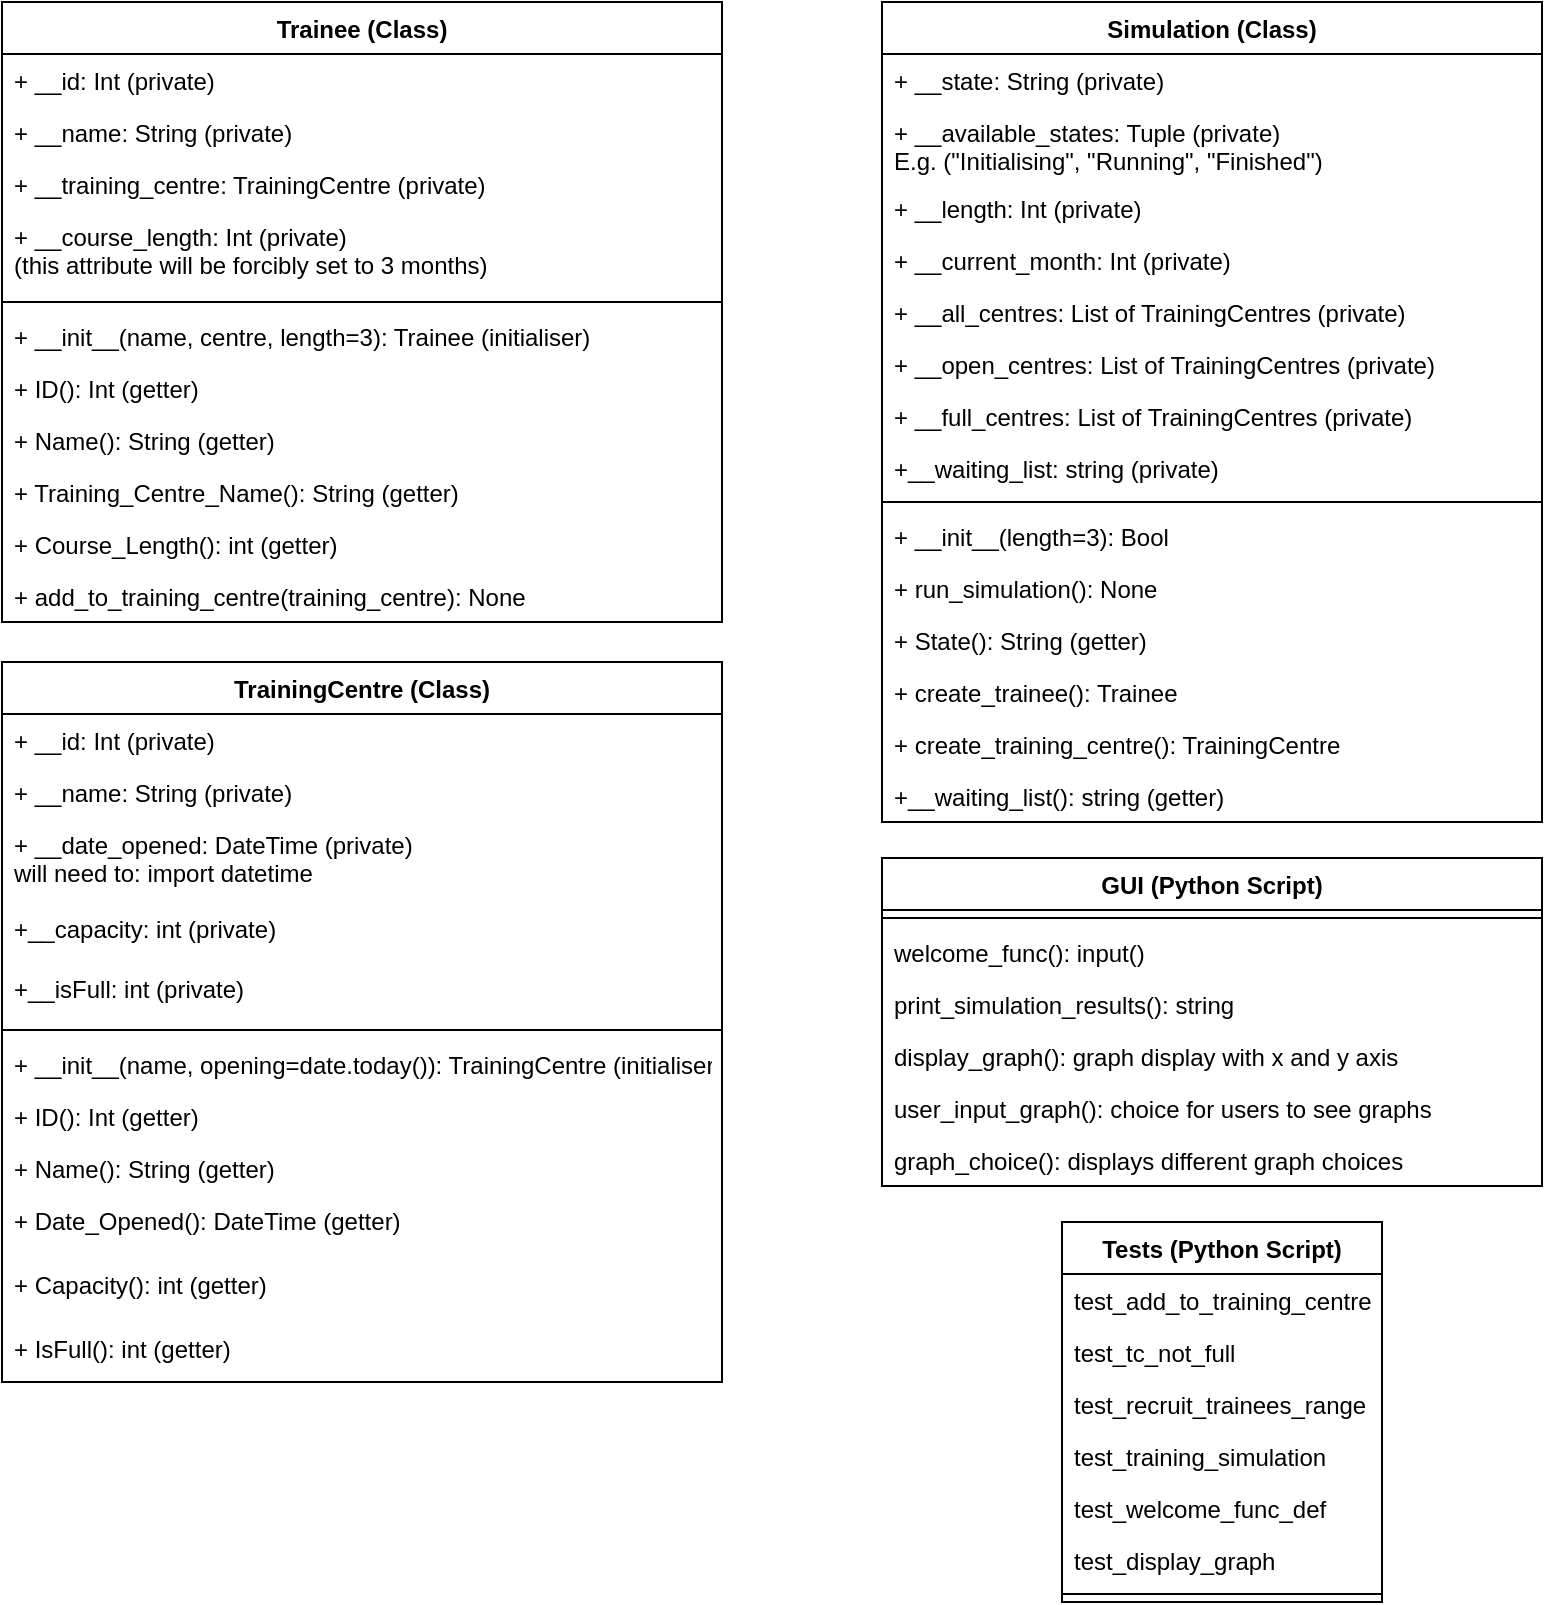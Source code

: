 <mxfile version="15.3.8" type="device"><diagram id="C5RBs43oDa-KdzZeNtuy" name="Page-1"><mxGraphModel dx="1996" dy="908" grid="1" gridSize="10" guides="1" tooltips="1" connect="1" arrows="1" fold="1" page="1" pageScale="1" pageWidth="827" pageHeight="1169" math="0" shadow="0"><root><mxCell id="WIyWlLk6GJQsqaUBKTNV-0"/><mxCell id="WIyWlLk6GJQsqaUBKTNV-1" parent="WIyWlLk6GJQsqaUBKTNV-0"/><mxCell id="zkfFHV4jXpPFQw0GAbJ--0" value="Tests (Python Script)" style="swimlane;fontStyle=1;align=center;verticalAlign=top;childLayout=stackLayout;horizontal=1;startSize=26;horizontalStack=0;resizeParent=1;resizeLast=0;collapsible=1;marginBottom=0;rounded=0;shadow=0;strokeWidth=1;" parent="WIyWlLk6GJQsqaUBKTNV-1" vertex="1"><mxGeometry x="560" y="670" width="160" height="190" as="geometry"><mxRectangle x="230" y="140" width="160" height="26" as="alternateBounds"/></mxGeometry></mxCell><mxCell id="zkfFHV4jXpPFQw0GAbJ--1" value="test_add_to_training_centre" style="text;align=left;verticalAlign=top;spacingLeft=4;spacingRight=4;overflow=hidden;rotatable=0;points=[[0,0.5],[1,0.5]];portConstraint=eastwest;" parent="zkfFHV4jXpPFQw0GAbJ--0" vertex="1"><mxGeometry y="26" width="160" height="26" as="geometry"/></mxCell><mxCell id="zkfFHV4jXpPFQw0GAbJ--2" value="test_tc_not_full" style="text;align=left;verticalAlign=top;spacingLeft=4;spacingRight=4;overflow=hidden;rotatable=0;points=[[0,0.5],[1,0.5]];portConstraint=eastwest;rounded=0;shadow=0;html=0;" parent="zkfFHV4jXpPFQw0GAbJ--0" vertex="1"><mxGeometry y="52" width="160" height="26" as="geometry"/></mxCell><mxCell id="zkfFHV4jXpPFQw0GAbJ--3" value="test_recruit_trainees_range" style="text;align=left;verticalAlign=top;spacingLeft=4;spacingRight=4;overflow=hidden;rotatable=0;points=[[0,0.5],[1,0.5]];portConstraint=eastwest;rounded=0;shadow=0;html=0;" parent="zkfFHV4jXpPFQw0GAbJ--0" vertex="1"><mxGeometry y="78" width="160" height="26" as="geometry"/></mxCell><mxCell id="zkfFHV4jXpPFQw0GAbJ--5" value="test_training_simulation" style="text;align=left;verticalAlign=top;spacingLeft=4;spacingRight=4;overflow=hidden;rotatable=0;points=[[0,0.5],[1,0.5]];portConstraint=eastwest;" parent="zkfFHV4jXpPFQw0GAbJ--0" vertex="1"><mxGeometry y="104" width="160" height="26" as="geometry"/></mxCell><mxCell id="x_kIzqSUPbi4SeoPMmPb-11" value="test_welcome_func_def" style="text;align=left;verticalAlign=top;spacingLeft=4;spacingRight=4;overflow=hidden;rotatable=0;points=[[0,0.5],[1,0.5]];portConstraint=eastwest;" vertex="1" parent="zkfFHV4jXpPFQw0GAbJ--0"><mxGeometry y="130" width="160" height="26" as="geometry"/></mxCell><mxCell id="x_kIzqSUPbi4SeoPMmPb-12" value="test_display_graph" style="text;align=left;verticalAlign=top;spacingLeft=4;spacingRight=4;overflow=hidden;rotatable=0;points=[[0,0.5],[1,0.5]];portConstraint=eastwest;" vertex="1" parent="zkfFHV4jXpPFQw0GAbJ--0"><mxGeometry y="156" width="160" height="26" as="geometry"/></mxCell><mxCell id="zkfFHV4jXpPFQw0GAbJ--4" value="" style="line;html=1;strokeWidth=1;align=left;verticalAlign=middle;spacingTop=-1;spacingLeft=3;spacingRight=3;rotatable=0;labelPosition=right;points=[];portConstraint=eastwest;" parent="zkfFHV4jXpPFQw0GAbJ--0" vertex="1"><mxGeometry y="182" width="160" height="8" as="geometry"/></mxCell><mxCell id="hRqVdmEy-nGSuZevG_nU-3" value="Trainee (Class)" style="swimlane;fontStyle=1;align=center;verticalAlign=top;childLayout=stackLayout;horizontal=1;startSize=26;horizontalStack=0;resizeParent=1;resizeParentMax=0;resizeLast=0;collapsible=1;marginBottom=0;" parent="WIyWlLk6GJQsqaUBKTNV-1" vertex="1"><mxGeometry x="30" y="60" width="360" height="310" as="geometry"/></mxCell><mxCell id="hRqVdmEy-nGSuZevG_nU-19" value="+ __id: Int (private)" style="text;strokeColor=none;fillColor=none;align=left;verticalAlign=top;spacingLeft=4;spacingRight=4;overflow=hidden;rotatable=0;points=[[0,0.5],[1,0.5]];portConstraint=eastwest;" parent="hRqVdmEy-nGSuZevG_nU-3" vertex="1"><mxGeometry y="26" width="360" height="26" as="geometry"/></mxCell><mxCell id="hRqVdmEy-nGSuZevG_nU-4" value="+ __name: String (private)" style="text;strokeColor=none;fillColor=none;align=left;verticalAlign=top;spacingLeft=4;spacingRight=4;overflow=hidden;rotatable=0;points=[[0,0.5],[1,0.5]];portConstraint=eastwest;" parent="hRqVdmEy-nGSuZevG_nU-3" vertex="1"><mxGeometry y="52" width="360" height="26" as="geometry"/></mxCell><mxCell id="hRqVdmEy-nGSuZevG_nU-7" value="+ __training_centre: TrainingCentre (private)" style="text;strokeColor=none;fillColor=none;align=left;verticalAlign=top;spacingLeft=4;spacingRight=4;overflow=hidden;rotatable=0;points=[[0,0.5],[1,0.5]];portConstraint=eastwest;" parent="hRqVdmEy-nGSuZevG_nU-3" vertex="1"><mxGeometry y="78" width="360" height="26" as="geometry"/></mxCell><mxCell id="hRqVdmEy-nGSuZevG_nU-8" value="+ __course_length: Int (private)&#10;(this attribute will be forcibly set to 3 months)" style="text;strokeColor=none;fillColor=none;align=left;verticalAlign=top;spacingLeft=4;spacingRight=4;overflow=hidden;rotatable=0;points=[[0,0.5],[1,0.5]];portConstraint=eastwest;" parent="hRqVdmEy-nGSuZevG_nU-3" vertex="1"><mxGeometry y="104" width="360" height="42" as="geometry"/></mxCell><mxCell id="hRqVdmEy-nGSuZevG_nU-5" value="" style="line;strokeWidth=1;fillColor=none;align=left;verticalAlign=middle;spacingTop=-1;spacingLeft=3;spacingRight=3;rotatable=0;labelPosition=right;points=[];portConstraint=eastwest;" parent="hRqVdmEy-nGSuZevG_nU-3" vertex="1"><mxGeometry y="146" width="360" height="8" as="geometry"/></mxCell><mxCell id="hRqVdmEy-nGSuZevG_nU-18" value="+ __init__(name, centre, length=3): Trainee (initialiser)" style="text;strokeColor=none;fillColor=none;align=left;verticalAlign=top;spacingLeft=4;spacingRight=4;overflow=hidden;rotatable=0;points=[[0,0.5],[1,0.5]];portConstraint=eastwest;" parent="hRqVdmEy-nGSuZevG_nU-3" vertex="1"><mxGeometry y="154" width="360" height="26" as="geometry"/></mxCell><mxCell id="hRqVdmEy-nGSuZevG_nU-20" value="+ ID(): Int (getter)" style="text;strokeColor=none;fillColor=none;align=left;verticalAlign=top;spacingLeft=4;spacingRight=4;overflow=hidden;rotatable=0;points=[[0,0.5],[1,0.5]];portConstraint=eastwest;" parent="hRqVdmEy-nGSuZevG_nU-3" vertex="1"><mxGeometry y="180" width="360" height="26" as="geometry"/></mxCell><mxCell id="hRqVdmEy-nGSuZevG_nU-6" value="+ Name(): String (getter)" style="text;strokeColor=none;fillColor=none;align=left;verticalAlign=top;spacingLeft=4;spacingRight=4;overflow=hidden;rotatable=0;points=[[0,0.5],[1,0.5]];portConstraint=eastwest;" parent="hRqVdmEy-nGSuZevG_nU-3" vertex="1"><mxGeometry y="206" width="360" height="26" as="geometry"/></mxCell><mxCell id="hRqVdmEy-nGSuZevG_nU-9" value="+ Training_Centre_Name(): String (getter)" style="text;strokeColor=none;fillColor=none;align=left;verticalAlign=top;spacingLeft=4;spacingRight=4;overflow=hidden;rotatable=0;points=[[0,0.5],[1,0.5]];portConstraint=eastwest;" parent="hRqVdmEy-nGSuZevG_nU-3" vertex="1"><mxGeometry y="232" width="360" height="26" as="geometry"/></mxCell><mxCell id="hRqVdmEy-nGSuZevG_nU-10" value="+ Course_Length(): int (getter)" style="text;strokeColor=none;fillColor=none;align=left;verticalAlign=top;spacingLeft=4;spacingRight=4;overflow=hidden;rotatable=0;points=[[0,0.5],[1,0.5]];portConstraint=eastwest;" parent="hRqVdmEy-nGSuZevG_nU-3" vertex="1"><mxGeometry y="258" width="360" height="26" as="geometry"/></mxCell><mxCell id="hRqVdmEy-nGSuZevG_nU-32" value="+ add_to_training_centre(training_centre): None" style="text;strokeColor=none;fillColor=none;align=left;verticalAlign=top;spacingLeft=4;spacingRight=4;overflow=hidden;rotatable=0;points=[[0,0.5],[1,0.5]];portConstraint=eastwest;" parent="hRqVdmEy-nGSuZevG_nU-3" vertex="1"><mxGeometry y="284" width="360" height="26" as="geometry"/></mxCell><mxCell id="hRqVdmEy-nGSuZevG_nU-11" value="Simulation (Class)" style="swimlane;fontStyle=1;align=center;verticalAlign=top;childLayout=stackLayout;horizontal=1;startSize=26;horizontalStack=0;resizeParent=1;resizeParentMax=0;resizeLast=0;collapsible=1;marginBottom=0;" parent="WIyWlLk6GJQsqaUBKTNV-1" vertex="1"><mxGeometry x="470" y="60" width="330" height="410" as="geometry"/></mxCell><mxCell id="hRqVdmEy-nGSuZevG_nU-12" value="+ __state: String (private)" style="text;strokeColor=none;fillColor=none;align=left;verticalAlign=top;spacingLeft=4;spacingRight=4;overflow=hidden;rotatable=0;points=[[0,0.5],[1,0.5]];portConstraint=eastwest;" parent="hRqVdmEy-nGSuZevG_nU-11" vertex="1"><mxGeometry y="26" width="330" height="26" as="geometry"/></mxCell><mxCell id="hRqVdmEy-nGSuZevG_nU-15" value="+ __available_states: Tuple (private)&#10;E.g. (&quot;Initialising&quot;, &quot;Running&quot;, &quot;Finished&quot;)" style="text;strokeColor=none;fillColor=none;align=left;verticalAlign=top;spacingLeft=4;spacingRight=4;overflow=hidden;rotatable=0;points=[[0,0.5],[1,0.5]];portConstraint=eastwest;" parent="hRqVdmEy-nGSuZevG_nU-11" vertex="1"><mxGeometry y="52" width="330" height="38" as="geometry"/></mxCell><mxCell id="hRqVdmEy-nGSuZevG_nU-27" value="+ __length: Int (private)" style="text;strokeColor=none;fillColor=none;align=left;verticalAlign=top;spacingLeft=4;spacingRight=4;overflow=hidden;rotatable=0;points=[[0,0.5],[1,0.5]];portConstraint=eastwest;" parent="hRqVdmEy-nGSuZevG_nU-11" vertex="1"><mxGeometry y="90" width="330" height="26" as="geometry"/></mxCell><mxCell id="hRqVdmEy-nGSuZevG_nU-35" value="+ __current_month: Int (private)" style="text;strokeColor=none;fillColor=none;align=left;verticalAlign=top;spacingLeft=4;spacingRight=4;overflow=hidden;rotatable=0;points=[[0,0.5],[1,0.5]];portConstraint=eastwest;" parent="hRqVdmEy-nGSuZevG_nU-11" vertex="1"><mxGeometry y="116" width="330" height="26" as="geometry"/></mxCell><mxCell id="hRqVdmEy-nGSuZevG_nU-36" value="+ __all_centres: List of TrainingCentres (private)" style="text;strokeColor=none;fillColor=none;align=left;verticalAlign=top;spacingLeft=4;spacingRight=4;overflow=hidden;rotatable=0;points=[[0,0.5],[1,0.5]];portConstraint=eastwest;" parent="hRqVdmEy-nGSuZevG_nU-11" vertex="1"><mxGeometry y="142" width="330" height="26" as="geometry"/></mxCell><mxCell id="hRqVdmEy-nGSuZevG_nU-37" value="+ __open_centres: List of TrainingCentres (private)" style="text;strokeColor=none;fillColor=none;align=left;verticalAlign=top;spacingLeft=4;spacingRight=4;overflow=hidden;rotatable=0;points=[[0,0.5],[1,0.5]];portConstraint=eastwest;" parent="hRqVdmEy-nGSuZevG_nU-11" vertex="1"><mxGeometry y="168" width="330" height="26" as="geometry"/></mxCell><mxCell id="x_kIzqSUPbi4SeoPMmPb-18" value="+ __full_centres: List of TrainingCentres (private)" style="text;strokeColor=none;fillColor=none;align=left;verticalAlign=top;spacingLeft=4;spacingRight=4;overflow=hidden;rotatable=0;points=[[0,0.5],[1,0.5]];portConstraint=eastwest;" vertex="1" parent="hRqVdmEy-nGSuZevG_nU-11"><mxGeometry y="194" width="330" height="26" as="geometry"/></mxCell><mxCell id="x_kIzqSUPbi4SeoPMmPb-17" value="+__waiting_list: string (private)" style="text;strokeColor=none;fillColor=none;align=left;verticalAlign=top;spacingLeft=4;spacingRight=4;overflow=hidden;rotatable=0;points=[[0,0.5],[1,0.5]];portConstraint=eastwest;" vertex="1" parent="hRqVdmEy-nGSuZevG_nU-11"><mxGeometry y="220" width="330" height="26" as="geometry"/></mxCell><mxCell id="hRqVdmEy-nGSuZevG_nU-13" value="" style="line;strokeWidth=1;fillColor=none;align=left;verticalAlign=middle;spacingTop=-1;spacingLeft=3;spacingRight=3;rotatable=0;labelPosition=right;points=[];portConstraint=eastwest;" parent="hRqVdmEy-nGSuZevG_nU-11" vertex="1"><mxGeometry y="246" width="330" height="8" as="geometry"/></mxCell><mxCell id="hRqVdmEy-nGSuZevG_nU-14" value="+ __init__(length=3): Bool" style="text;strokeColor=none;fillColor=none;align=left;verticalAlign=top;spacingLeft=4;spacingRight=4;overflow=hidden;rotatable=0;points=[[0,0.5],[1,0.5]];portConstraint=eastwest;" parent="hRqVdmEy-nGSuZevG_nU-11" vertex="1"><mxGeometry y="254" width="330" height="26" as="geometry"/></mxCell><mxCell id="hRqVdmEy-nGSuZevG_nU-28" value="+ run_simulation(): None" style="text;strokeColor=none;fillColor=none;align=left;verticalAlign=top;spacingLeft=4;spacingRight=4;overflow=hidden;rotatable=0;points=[[0,0.5],[1,0.5]];portConstraint=eastwest;" parent="hRqVdmEy-nGSuZevG_nU-11" vertex="1"><mxGeometry y="280" width="330" height="26" as="geometry"/></mxCell><mxCell id="hRqVdmEy-nGSuZevG_nU-16" value="+ State(): String (getter)" style="text;strokeColor=none;fillColor=none;align=left;verticalAlign=top;spacingLeft=4;spacingRight=4;overflow=hidden;rotatable=0;points=[[0,0.5],[1,0.5]];portConstraint=eastwest;" parent="hRqVdmEy-nGSuZevG_nU-11" vertex="1"><mxGeometry y="306" width="330" height="26" as="geometry"/></mxCell><mxCell id="hRqVdmEy-nGSuZevG_nU-33" value="+ create_trainee(): Trainee" style="text;strokeColor=none;fillColor=none;align=left;verticalAlign=top;spacingLeft=4;spacingRight=4;overflow=hidden;rotatable=0;points=[[0,0.5],[1,0.5]];portConstraint=eastwest;" parent="hRqVdmEy-nGSuZevG_nU-11" vertex="1"><mxGeometry y="332" width="330" height="26" as="geometry"/></mxCell><mxCell id="hRqVdmEy-nGSuZevG_nU-34" value="+ create_training_centre(): TrainingCentre" style="text;strokeColor=none;fillColor=none;align=left;verticalAlign=top;spacingLeft=4;spacingRight=4;overflow=hidden;rotatable=0;points=[[0,0.5],[1,0.5]];portConstraint=eastwest;" parent="hRqVdmEy-nGSuZevG_nU-11" vertex="1"><mxGeometry y="358" width="330" height="26" as="geometry"/></mxCell><mxCell id="x_kIzqSUPbi4SeoPMmPb-19" value="+__waiting_list(): string (getter)" style="text;strokeColor=none;fillColor=none;align=left;verticalAlign=top;spacingLeft=4;spacingRight=4;overflow=hidden;rotatable=0;points=[[0,0.5],[1,0.5]];portConstraint=eastwest;" vertex="1" parent="hRqVdmEy-nGSuZevG_nU-11"><mxGeometry y="384" width="330" height="26" as="geometry"/></mxCell><mxCell id="hRqVdmEy-nGSuZevG_nU-21" value="TrainingCentre (Class)" style="swimlane;fontStyle=1;align=center;verticalAlign=top;childLayout=stackLayout;horizontal=1;startSize=26;horizontalStack=0;resizeParent=1;resizeParentMax=0;resizeLast=0;collapsible=1;marginBottom=0;" parent="WIyWlLk6GJQsqaUBKTNV-1" vertex="1"><mxGeometry x="30" y="390" width="360" height="360" as="geometry"/></mxCell><mxCell id="hRqVdmEy-nGSuZevG_nU-22" value="+ __id: Int (private)" style="text;strokeColor=none;fillColor=none;align=left;verticalAlign=top;spacingLeft=4;spacingRight=4;overflow=hidden;rotatable=0;points=[[0,0.5],[1,0.5]];portConstraint=eastwest;" parent="hRqVdmEy-nGSuZevG_nU-21" vertex="1"><mxGeometry y="26" width="360" height="26" as="geometry"/></mxCell><mxCell id="hRqVdmEy-nGSuZevG_nU-25" value="+ __name: String (private)" style="text;strokeColor=none;fillColor=none;align=left;verticalAlign=top;spacingLeft=4;spacingRight=4;overflow=hidden;rotatable=0;points=[[0,0.5],[1,0.5]];portConstraint=eastwest;" parent="hRqVdmEy-nGSuZevG_nU-21" vertex="1"><mxGeometry y="52" width="360" height="26" as="geometry"/></mxCell><mxCell id="hRqVdmEy-nGSuZevG_nU-26" value="+ __date_opened: DateTime (private)&#10;will need to: import datetime" style="text;strokeColor=none;fillColor=none;align=left;verticalAlign=top;spacingLeft=4;spacingRight=4;overflow=hidden;rotatable=0;points=[[0,0.5],[1,0.5]];portConstraint=eastwest;" parent="hRqVdmEy-nGSuZevG_nU-21" vertex="1"><mxGeometry y="78" width="360" height="42" as="geometry"/></mxCell><mxCell id="x_kIzqSUPbi4SeoPMmPb-13" value="+__capacity: int (private)" style="text;strokeColor=none;fillColor=none;align=left;verticalAlign=top;spacingLeft=4;spacingRight=4;overflow=hidden;rotatable=0;points=[[0,0.5],[1,0.5]];portConstraint=eastwest;" vertex="1" parent="hRqVdmEy-nGSuZevG_nU-21"><mxGeometry y="120" width="360" height="30" as="geometry"/></mxCell><mxCell id="x_kIzqSUPbi4SeoPMmPb-15" value="+__isFull: int (private)" style="text;strokeColor=none;fillColor=none;align=left;verticalAlign=top;spacingLeft=4;spacingRight=4;overflow=hidden;rotatable=0;points=[[0,0.5],[1,0.5]];portConstraint=eastwest;" vertex="1" parent="hRqVdmEy-nGSuZevG_nU-21"><mxGeometry y="150" width="360" height="30" as="geometry"/></mxCell><mxCell id="hRqVdmEy-nGSuZevG_nU-23" value="" style="line;strokeWidth=1;fillColor=none;align=left;verticalAlign=middle;spacingTop=-1;spacingLeft=3;spacingRight=3;rotatable=0;labelPosition=right;points=[];portConstraint=eastwest;" parent="hRqVdmEy-nGSuZevG_nU-21" vertex="1"><mxGeometry y="180" width="360" height="8" as="geometry"/></mxCell><mxCell id="hRqVdmEy-nGSuZevG_nU-24" value="+ __init__(name, opening=date.today()): TrainingCentre (initialiser)" style="text;strokeColor=none;fillColor=none;align=left;verticalAlign=top;spacingLeft=4;spacingRight=4;overflow=hidden;rotatable=0;points=[[0,0.5],[1,0.5]];portConstraint=eastwest;" parent="hRqVdmEy-nGSuZevG_nU-21" vertex="1"><mxGeometry y="188" width="360" height="26" as="geometry"/></mxCell><mxCell id="hRqVdmEy-nGSuZevG_nU-29" value="+ ID(): Int (getter)" style="text;strokeColor=none;fillColor=none;align=left;verticalAlign=top;spacingLeft=4;spacingRight=4;overflow=hidden;rotatable=0;points=[[0,0.5],[1,0.5]];portConstraint=eastwest;" parent="hRqVdmEy-nGSuZevG_nU-21" vertex="1"><mxGeometry y="214" width="360" height="26" as="geometry"/></mxCell><mxCell id="hRqVdmEy-nGSuZevG_nU-30" value="+ Name(): String (getter)" style="text;strokeColor=none;fillColor=none;align=left;verticalAlign=top;spacingLeft=4;spacingRight=4;overflow=hidden;rotatable=0;points=[[0,0.5],[1,0.5]];portConstraint=eastwest;" parent="hRqVdmEy-nGSuZevG_nU-21" vertex="1"><mxGeometry y="240" width="360" height="26" as="geometry"/></mxCell><mxCell id="hRqVdmEy-nGSuZevG_nU-31" value="+ Date_Opened(): DateTime (getter)" style="text;strokeColor=none;fillColor=none;align=left;verticalAlign=top;spacingLeft=4;spacingRight=4;overflow=hidden;rotatable=0;points=[[0,0.5],[1,0.5]];portConstraint=eastwest;" parent="hRqVdmEy-nGSuZevG_nU-21" vertex="1"><mxGeometry y="266" width="360" height="32" as="geometry"/></mxCell><mxCell id="x_kIzqSUPbi4SeoPMmPb-14" value="+ Capacity(): int (getter)" style="text;strokeColor=none;fillColor=none;align=left;verticalAlign=top;spacingLeft=4;spacingRight=4;overflow=hidden;rotatable=0;points=[[0,0.5],[1,0.5]];portConstraint=eastwest;" vertex="1" parent="hRqVdmEy-nGSuZevG_nU-21"><mxGeometry y="298" width="360" height="32" as="geometry"/></mxCell><mxCell id="x_kIzqSUPbi4SeoPMmPb-16" value="+ IsFull(): int (getter)" style="text;strokeColor=none;fillColor=none;align=left;verticalAlign=top;spacingLeft=4;spacingRight=4;overflow=hidden;rotatable=0;points=[[0,0.5],[1,0.5]];portConstraint=eastwest;" vertex="1" parent="hRqVdmEy-nGSuZevG_nU-21"><mxGeometry y="330" width="360" height="30" as="geometry"/></mxCell><mxCell id="x_kIzqSUPbi4SeoPMmPb-1" value="GUI (Python Script)" style="swimlane;fontStyle=1;align=center;verticalAlign=top;childLayout=stackLayout;horizontal=1;startSize=26;horizontalStack=0;resizeParent=1;resizeParentMax=0;resizeLast=0;collapsible=1;marginBottom=0;" vertex="1" parent="WIyWlLk6GJQsqaUBKTNV-1"><mxGeometry x="470" y="488" width="330" height="164" as="geometry"/></mxCell><mxCell id="x_kIzqSUPbi4SeoPMmPb-5" value="" style="line;strokeWidth=1;fillColor=none;align=left;verticalAlign=middle;spacingTop=-1;spacingLeft=3;spacingRight=3;rotatable=0;labelPosition=right;points=[];portConstraint=eastwest;" vertex="1" parent="x_kIzqSUPbi4SeoPMmPb-1"><mxGeometry y="26" width="330" height="8" as="geometry"/></mxCell><mxCell id="x_kIzqSUPbi4SeoPMmPb-20" value="welcome_func(): input()" style="text;strokeColor=none;fillColor=none;align=left;verticalAlign=top;spacingLeft=4;spacingRight=4;overflow=hidden;rotatable=0;points=[[0,0.5],[1,0.5]];portConstraint=eastwest;" vertex="1" parent="x_kIzqSUPbi4SeoPMmPb-1"><mxGeometry y="34" width="330" height="26" as="geometry"/></mxCell><mxCell id="x_kIzqSUPbi4SeoPMmPb-21" value="print_simulation_results(): string" style="text;strokeColor=none;fillColor=none;align=left;verticalAlign=top;spacingLeft=4;spacingRight=4;overflow=hidden;rotatable=0;points=[[0,0.5],[1,0.5]];portConstraint=eastwest;" vertex="1" parent="x_kIzqSUPbi4SeoPMmPb-1"><mxGeometry y="60" width="330" height="26" as="geometry"/></mxCell><mxCell id="x_kIzqSUPbi4SeoPMmPb-23" value="display_graph(): graph display with x and y axis" style="text;strokeColor=none;fillColor=none;align=left;verticalAlign=top;spacingLeft=4;spacingRight=4;overflow=hidden;rotatable=0;points=[[0,0.5],[1,0.5]];portConstraint=eastwest;" vertex="1" parent="x_kIzqSUPbi4SeoPMmPb-1"><mxGeometry y="86" width="330" height="26" as="geometry"/></mxCell><mxCell id="x_kIzqSUPbi4SeoPMmPb-22" value="user_input_graph(): choice for users to see graphs" style="text;strokeColor=none;fillColor=none;align=left;verticalAlign=top;spacingLeft=4;spacingRight=4;overflow=hidden;rotatable=0;points=[[0,0.5],[1,0.5]];portConstraint=eastwest;" vertex="1" parent="x_kIzqSUPbi4SeoPMmPb-1"><mxGeometry y="112" width="330" height="26" as="geometry"/></mxCell><mxCell id="x_kIzqSUPbi4SeoPMmPb-24" value="graph_choice(): displays different graph choices" style="text;strokeColor=none;fillColor=none;align=left;verticalAlign=top;spacingLeft=4;spacingRight=4;overflow=hidden;rotatable=0;points=[[0,0.5],[1,0.5]];portConstraint=eastwest;" vertex="1" parent="x_kIzqSUPbi4SeoPMmPb-1"><mxGeometry y="138" width="330" height="26" as="geometry"/></mxCell></root></mxGraphModel></diagram></mxfile>
